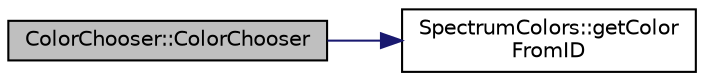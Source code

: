 digraph "ColorChooser::ColorChooser"
{
  edge [fontname="Helvetica",fontsize="10",labelfontname="Helvetica",labelfontsize="10"];
  node [fontname="Helvetica",fontsize="10",shape=record];
  rankdir="LR";
  Node0 [label="ColorChooser::ColorChooser",height=0.2,width=0.4,color="black", fillcolor="grey75", style="filled", fontcolor="black"];
  Node0 -> Node1 [color="midnightblue",fontsize="10",style="solid",fontname="Helvetica"];
  Node1 [label="SpectrumColors::getColor\lFromID",height=0.2,width=0.4,color="black", fillcolor="white", style="filled",URL="$class_spectrum_colors.html#a7a0be9b9aa0b40fe03b956263671c861",tooltip="Get a color based on the ID. "];
}
